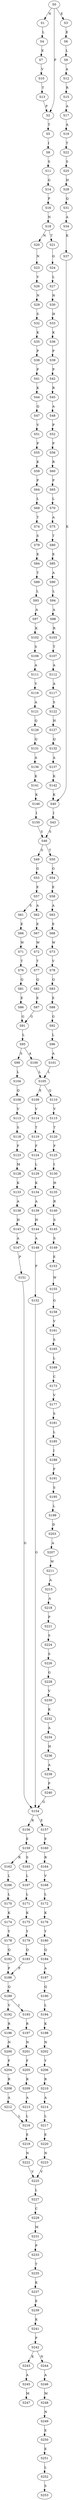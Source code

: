 strict digraph  {
	S0 -> S1 [ label = N ];
	S0 -> S2 [ label = P ];
	S0 -> S3 [ label = E ];
	S1 -> S4 [ label = L ];
	S2 -> S5 [ label = T ];
	S3 -> S6 [ label = E ];
	S4 -> S7 [ label = E ];
	S5 -> S8 [ label = I ];
	S6 -> S9 [ label = L ];
	S7 -> S10 [ label = V ];
	S8 -> S11 [ label = S ];
	S9 -> S12 [ label = A ];
	S10 -> S13 [ label = T ];
	S11 -> S14 [ label = G ];
	S12 -> S15 [ label = R ];
	S13 -> S2 [ label = P ];
	S14 -> S16 [ label = P ];
	S15 -> S17 [ label = A ];
	S16 -> S18 [ label = N ];
	S17 -> S19 [ label = A ];
	S18 -> S20 [ label = N ];
	S18 -> S21 [ label = T ];
	S19 -> S22 [ label = T ];
	S20 -> S23 [ label = N ];
	S21 -> S24 [ label = G ];
	S22 -> S25 [ label = S ];
	S23 -> S26 [ label = V ];
	S24 -> S27 [ label = L ];
	S25 -> S28 [ label = H ];
	S26 -> S29 [ label = N ];
	S27 -> S30 [ label = N ];
	S28 -> S31 [ label = Q ];
	S29 -> S32 [ label = S ];
	S30 -> S33 [ label = H ];
	S31 -> S34 [ label = A ];
	S32 -> S35 [ label = K ];
	S33 -> S36 [ label = K ];
	S34 -> S37 [ label = K ];
	S35 -> S38 [ label = P ];
	S36 -> S39 [ label = P ];
	S37 -> S40 [ label = K ];
	S38 -> S41 [ label = P ];
	S39 -> S42 [ label = P ];
	S40 -> S43 [ label = I ];
	S41 -> S44 [ label = K ];
	S42 -> S45 [ label = R ];
	S43 -> S46 [ label = S ];
	S44 -> S47 [ label = Q ];
	S45 -> S48 [ label = A ];
	S46 -> S49 [ label = S ];
	S46 -> S50 [ label = T ];
	S47 -> S51 [ label = V ];
	S48 -> S52 [ label = P ];
	S49 -> S53 [ label = G ];
	S50 -> S54 [ label = G ];
	S51 -> S55 [ label = P ];
	S52 -> S56 [ label = P ];
	S53 -> S57 [ label = E ];
	S54 -> S58 [ label = E ];
	S55 -> S59 [ label = K ];
	S56 -> S60 [ label = R ];
	S57 -> S61 [ label = S ];
	S57 -> S62 [ label = A ];
	S58 -> S63 [ label = A ];
	S59 -> S64 [ label = P ];
	S60 -> S65 [ label = P ];
	S61 -> S66 [ label = E ];
	S62 -> S67 [ label = E ];
	S63 -> S68 [ label = E ];
	S64 -> S69 [ label = L ];
	S65 -> S70 [ label = L ];
	S66 -> S71 [ label = W ];
	S67 -> S72 [ label = W ];
	S68 -> S73 [ label = W ];
	S69 -> S74 [ label = T ];
	S70 -> S75 [ label = A ];
	S71 -> S76 [ label = T ];
	S72 -> S77 [ label = T ];
	S73 -> S78 [ label = V ];
	S74 -> S79 [ label = S ];
	S75 -> S80 [ label = T ];
	S76 -> S81 [ label = Q ];
	S77 -> S82 [ label = Q ];
	S78 -> S83 [ label = Q ];
	S79 -> S84 [ label = E ];
	S80 -> S85 [ label = E ];
	S81 -> S86 [ label = E ];
	S82 -> S87 [ label = E ];
	S83 -> S88 [ label = E ];
	S84 -> S89 [ label = T ];
	S85 -> S90 [ label = A ];
	S86 -> S91 [ label = G ];
	S87 -> S91 [ label = G ];
	S88 -> S92 [ label = G ];
	S89 -> S93 [ label = L ];
	S90 -> S94 [ label = L ];
	S91 -> S95 [ label = L ];
	S92 -> S96 [ label = L ];
	S93 -> S97 [ label = A ];
	S94 -> S98 [ label = A ];
	S95 -> S99 [ label = S ];
	S95 -> S100 [ label = A ];
	S96 -> S101 [ label = A ];
	S97 -> S102 [ label = K ];
	S98 -> S103 [ label = R ];
	S99 -> S104 [ label = L ];
	S100 -> S105 [ label = L ];
	S101 -> S105 [ label = L ];
	S102 -> S106 [ label = S ];
	S103 -> S107 [ label = T ];
	S104 -> S108 [ label = Q ];
	S105 -> S109 [ label = E ];
	S105 -> S110 [ label = Q ];
	S106 -> S111 [ label = A ];
	S107 -> S112 [ label = A ];
	S108 -> S113 [ label = V ];
	S109 -> S114 [ label = V ];
	S110 -> S115 [ label = V ];
	S111 -> S116 [ label = V ];
	S112 -> S117 [ label = A ];
	S113 -> S118 [ label = S ];
	S114 -> S119 [ label = T ];
	S115 -> S120 [ label = T ];
	S116 -> S121 [ label = A ];
	S117 -> S122 [ label = S ];
	S118 -> S123 [ label = F ];
	S119 -> S124 [ label = F ];
	S120 -> S125 [ label = F ];
	S121 -> S126 [ label = Q ];
	S122 -> S127 [ label = H ];
	S123 -> S128 [ label = M ];
	S124 -> S129 [ label = L ];
	S125 -> S130 [ label = I ];
	S126 -> S131 [ label = Q ];
	S127 -> S132 [ label = Q ];
	S128 -> S133 [ label = K ];
	S129 -> S134 [ label = K ];
	S130 -> S135 [ label = H ];
	S131 -> S136 [ label = A ];
	S132 -> S137 [ label = A ];
	S133 -> S138 [ label = A ];
	S134 -> S139 [ label = A ];
	S135 -> S140 [ label = R ];
	S136 -> S141 [ label = K ];
	S137 -> S142 [ label = K ];
	S138 -> S143 [ label = H ];
	S139 -> S144 [ label = H ];
	S140 -> S145 [ label = S ];
	S141 -> S146 [ label = K ];
	S142 -> S40 [ label = K ];
	S143 -> S147 [ label = A ];
	S144 -> S148 [ label = A ];
	S145 -> S149 [ label = S ];
	S146 -> S150 [ label = I ];
	S147 -> S151 [ label = P ];
	S148 -> S152 [ label = P ];
	S149 -> S153 [ label = E ];
	S150 -> S46 [ label = S ];
	S151 -> S154 [ label = G ];
	S152 -> S154 [ label = G ];
	S153 -> S155 [ label = W ];
	S154 -> S156 [ label = R ];
	S154 -> S157 [ label = E ];
	S155 -> S158 [ label = G ];
	S156 -> S159 [ label = E ];
	S157 -> S160 [ label = E ];
	S158 -> S161 [ label = V ];
	S159 -> S162 [ label = R ];
	S159 -> S163 [ label = S ];
	S160 -> S164 [ label = R ];
	S161 -> S165 [ label = S ];
	S162 -> S166 [ label = L ];
	S163 -> S167 [ label = L ];
	S164 -> S168 [ label = V ];
	S165 -> S169 [ label = L ];
	S166 -> S170 [ label = L ];
	S167 -> S171 [ label = L ];
	S168 -> S172 [ label = L ];
	S169 -> S173 [ label = C ];
	S170 -> S174 [ label = K ];
	S171 -> S175 [ label = K ];
	S172 -> S176 [ label = K ];
	S173 -> S177 [ label = V ];
	S174 -> S178 [ label = Y ];
	S175 -> S179 [ label = Y ];
	S176 -> S180 [ label = Y ];
	S177 -> S181 [ label = S ];
	S178 -> S182 [ label = Q ];
	S179 -> S183 [ label = Q ];
	S180 -> S184 [ label = Q ];
	S181 -> S185 [ label = L ];
	S182 -> S186 [ label = P ];
	S183 -> S186 [ label = P ];
	S184 -> S187 [ label = A ];
	S185 -> S188 [ label = I ];
	S186 -> S189 [ label = Q ];
	S187 -> S190 [ label = Q ];
	S188 -> S191 [ label = F ];
	S189 -> S192 [ label = V ];
	S189 -> S193 [ label = I ];
	S190 -> S194 [ label = L ];
	S191 -> S195 [ label = S ];
	S192 -> S196 [ label = R ];
	S193 -> S197 [ label = R ];
	S194 -> S198 [ label = K ];
	S195 -> S199 [ label = L ];
	S196 -> S200 [ label = N ];
	S197 -> S201 [ label = N ];
	S198 -> S202 [ label = N ];
	S199 -> S203 [ label = D ];
	S200 -> S204 [ label = F ];
	S201 -> S205 [ label = F ];
	S202 -> S206 [ label = Y ];
	S203 -> S207 [ label = A ];
	S204 -> S208 [ label = R ];
	S205 -> S209 [ label = R ];
	S206 -> S210 [ label = R ];
	S207 -> S211 [ label = W ];
	S208 -> S212 [ label = A ];
	S209 -> S213 [ label = A ];
	S210 -> S214 [ label = A ];
	S211 -> S215 [ label = A ];
	S212 -> S216 [ label = L ];
	S213 -> S216 [ label = L ];
	S214 -> S217 [ label = L ];
	S215 -> S218 [ label = A ];
	S216 -> S219 [ label = E ];
	S217 -> S220 [ label = E ];
	S218 -> S221 [ label = P ];
	S219 -> S222 [ label = N ];
	S220 -> S223 [ label = N ];
	S221 -> S224 [ label = S ];
	S222 -> S225 [ label = V ];
	S223 -> S225 [ label = V ];
	S224 -> S226 [ label = S ];
	S225 -> S227 [ label = L ];
	S226 -> S228 [ label = G ];
	S227 -> S229 [ label = C ];
	S228 -> S230 [ label = V ];
	S229 -> S231 [ label = M ];
	S230 -> S232 [ label = K ];
	S231 -> S233 [ label = P ];
	S232 -> S234 [ label = A ];
	S233 -> S235 [ label = T ];
	S234 -> S236 [ label = H ];
	S235 -> S237 [ label = K ];
	S236 -> S238 [ label = A ];
	S237 -> S239 [ label = E ];
	S238 -> S240 [ label = P ];
	S239 -> S241 [ label = K ];
	S240 -> S154 [ label = G ];
	S241 -> S242 [ label = P ];
	S242 -> S243 [ label = K ];
	S242 -> S244 [ label = N ];
	S243 -> S245 [ label = A ];
	S244 -> S246 [ label = A ];
	S245 -> S247 [ label = M ];
	S246 -> S248 [ label = M ];
	S248 -> S249 [ label = N ];
	S249 -> S250 [ label = E ];
	S250 -> S251 [ label = E ];
	S251 -> S252 [ label = L ];
	S252 -> S253 [ label = S ];
}
